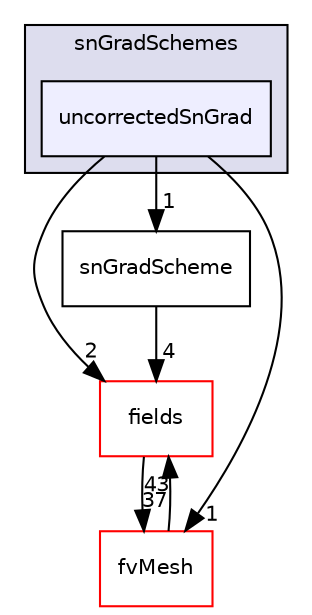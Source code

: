 digraph "src/finiteVolume/finiteVolume/snGradSchemes/uncorrectedSnGrad" {
  bgcolor=transparent;
  compound=true
  node [ fontsize="10", fontname="Helvetica"];
  edge [ labelfontsize="10", labelfontname="Helvetica"];
  subgraph clusterdir_f2a32fae3c7e5034ec75716fe725e251 {
    graph [ bgcolor="#ddddee", pencolor="black", label="snGradSchemes" fontname="Helvetica", fontsize="10", URL="dir_f2a32fae3c7e5034ec75716fe725e251.html"]
  dir_521a694b130def606333b19d87306b5c [shape=box, label="uncorrectedSnGrad", style="filled", fillcolor="#eeeeff", pencolor="black", URL="dir_521a694b130def606333b19d87306b5c.html"];
  }
  dir_25ab4a83a983f7bb7a38b7f63bb141b7 [shape=box label="fields" color="red" URL="dir_25ab4a83a983f7bb7a38b7f63bb141b7.html"];
  dir_b183a1b254b58a98380f78c8137f8667 [shape=box label="snGradScheme" URL="dir_b183a1b254b58a98380f78c8137f8667.html"];
  dir_c382fa095c9c33d8673c0dd60aaef275 [shape=box label="fvMesh" color="red" URL="dir_c382fa095c9c33d8673c0dd60aaef275.html"];
  dir_25ab4a83a983f7bb7a38b7f63bb141b7->dir_c382fa095c9c33d8673c0dd60aaef275 [headlabel="37", labeldistance=1.5 headhref="dir_000931_001114.html"];
  dir_521a694b130def606333b19d87306b5c->dir_25ab4a83a983f7bb7a38b7f63bb141b7 [headlabel="2", labeldistance=1.5 headhref="dir_001105_000931.html"];
  dir_521a694b130def606333b19d87306b5c->dir_b183a1b254b58a98380f78c8137f8667 [headlabel="1", labeldistance=1.5 headhref="dir_001105_001104.html"];
  dir_521a694b130def606333b19d87306b5c->dir_c382fa095c9c33d8673c0dd60aaef275 [headlabel="1", labeldistance=1.5 headhref="dir_001105_001114.html"];
  dir_b183a1b254b58a98380f78c8137f8667->dir_25ab4a83a983f7bb7a38b7f63bb141b7 [headlabel="4", labeldistance=1.5 headhref="dir_001104_000931.html"];
  dir_c382fa095c9c33d8673c0dd60aaef275->dir_25ab4a83a983f7bb7a38b7f63bb141b7 [headlabel="43", labeldistance=1.5 headhref="dir_001114_000931.html"];
}
